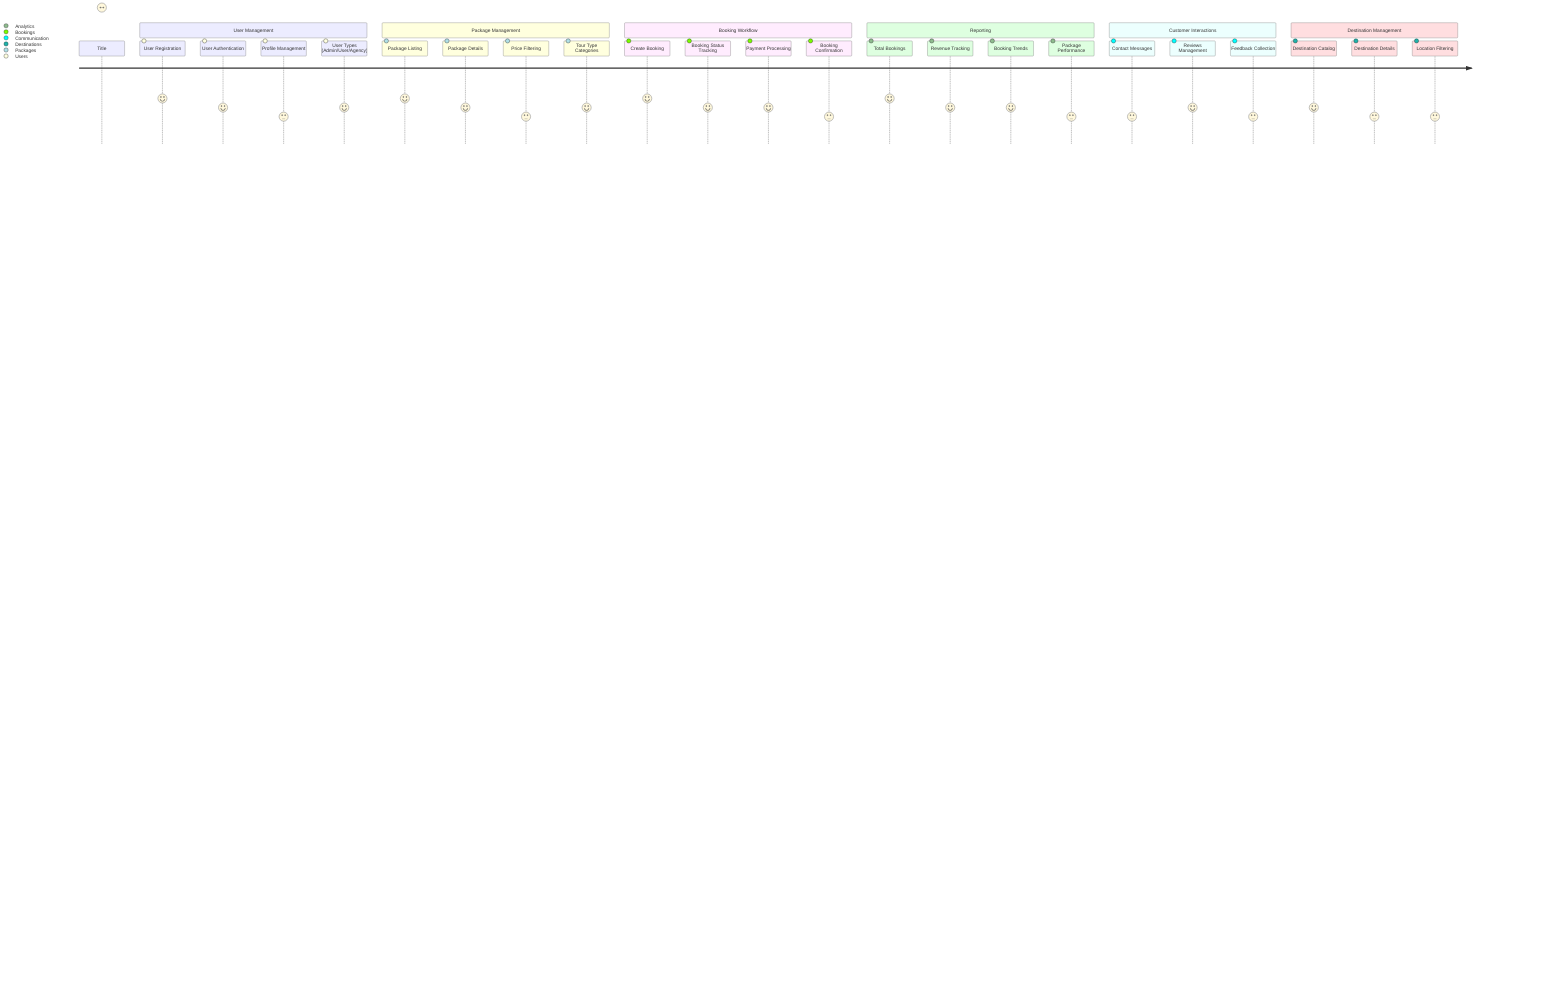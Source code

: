 journey Title: Travel Booking Management Dashboard
section User Management
    User Registration: 5: Users
    User Authentication: 4: Users
    Profile Management: 3: Users
    User Types (Admin/User/Agency): 4: Users

section Package Management
    Package Listing: 5: Packages
    Package Details: 4: Packages
    Price Filtering: 3: Packages
    Tour Type Categories: 4: Packages

section Booking Workflow
    Create Booking: 5: Bookings
    Booking Status Tracking: 4: Bookings
    Payment Processing: 4: Bookings
    Booking Confirmation: 3: Bookings

section Reporting
    Total Bookings: 5: Analytics
    Revenue Tracking: 4: Analytics
    Booking Trends: 4: Analytics
    Package Performance: 3: Analytics

section Customer Interactions
    Contact Messages: 3: Communication
    Reviews Management: 4: Communication
    Feedback Collection: 3: Communication

section Destination Management
    Destination Catalog: 4: Destinations
    Destination Details: 3: Destinations
    Location Filtering: 3: Destinations